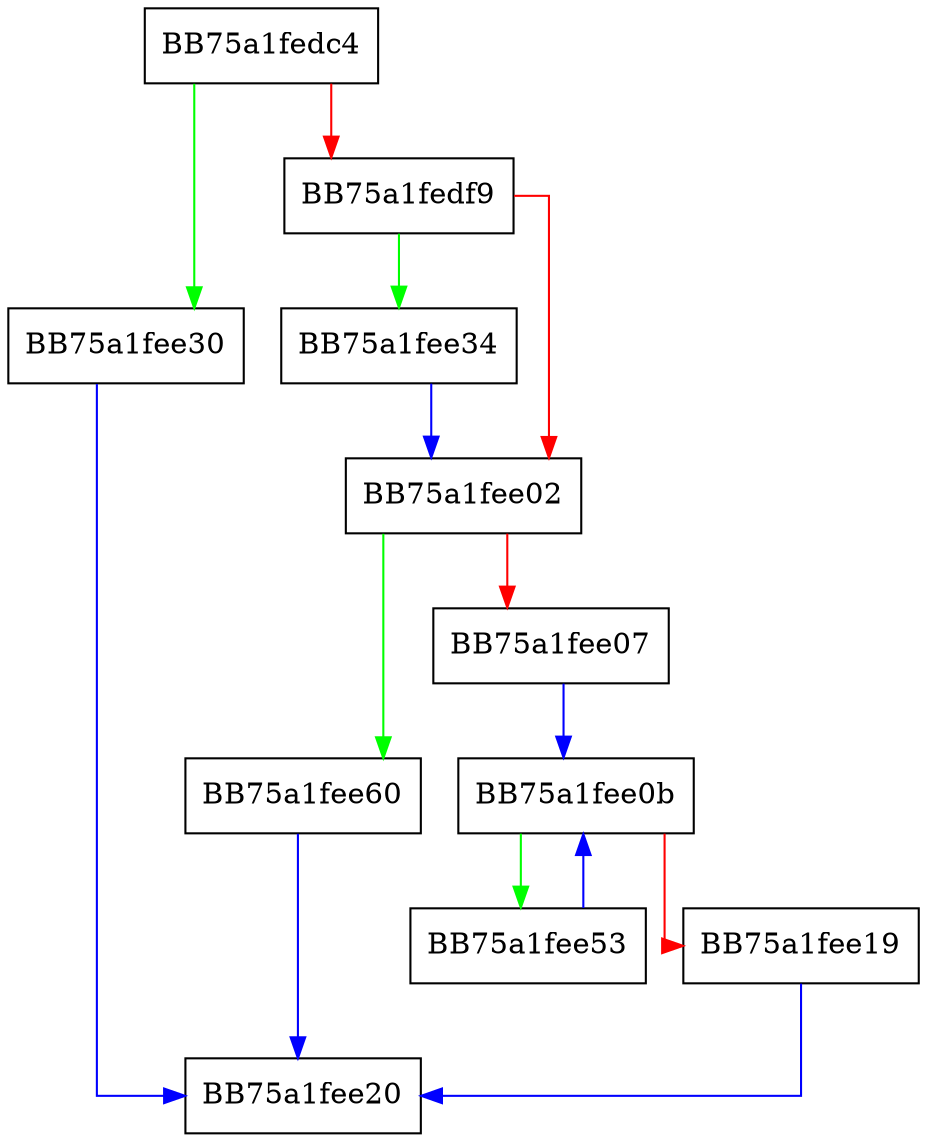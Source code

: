 digraph luaO_str2d {
  node [shape="box"];
  graph [splines=ortho];
  BB75a1fedc4 -> BB75a1fee30 [color="green"];
  BB75a1fedc4 -> BB75a1fedf9 [color="red"];
  BB75a1fedf9 -> BB75a1fee34 [color="green"];
  BB75a1fedf9 -> BB75a1fee02 [color="red"];
  BB75a1fee02 -> BB75a1fee60 [color="green"];
  BB75a1fee02 -> BB75a1fee07 [color="red"];
  BB75a1fee07 -> BB75a1fee0b [color="blue"];
  BB75a1fee0b -> BB75a1fee53 [color="green"];
  BB75a1fee0b -> BB75a1fee19 [color="red"];
  BB75a1fee19 -> BB75a1fee20 [color="blue"];
  BB75a1fee30 -> BB75a1fee20 [color="blue"];
  BB75a1fee34 -> BB75a1fee02 [color="blue"];
  BB75a1fee53 -> BB75a1fee0b [color="blue"];
  BB75a1fee60 -> BB75a1fee20 [color="blue"];
}